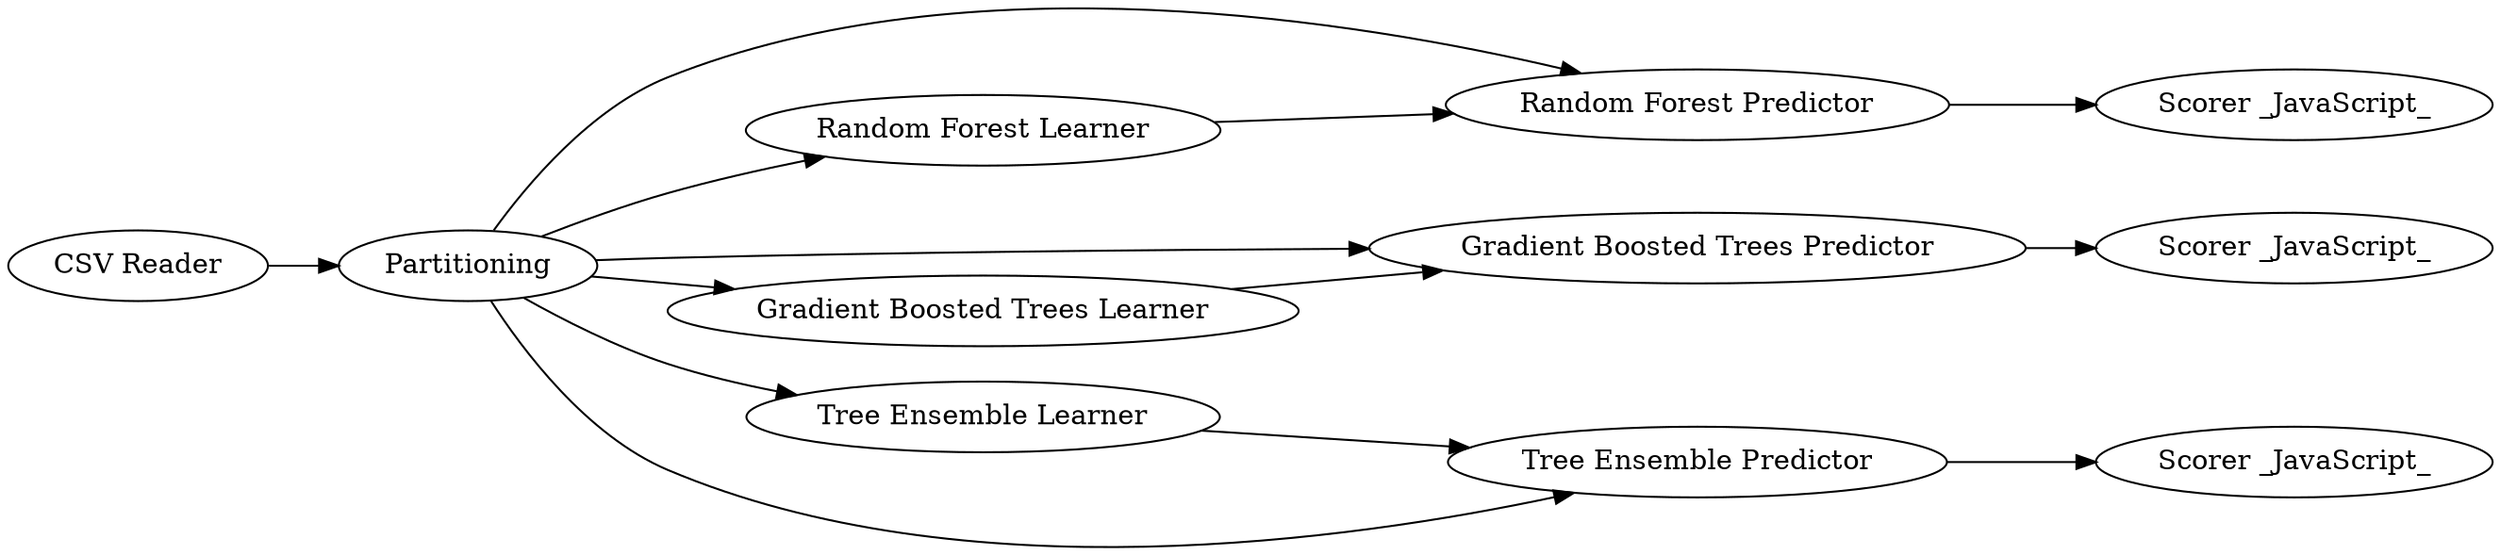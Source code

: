 digraph {
	2 -> 18
	2 -> 26
	2 -> 28
	18 -> 19
	2 -> 29
	31 -> 2
	29 -> 30
	17 -> 18
	25 -> 26
	26 -> 27
	2 -> 25
	2 -> 17
	28 -> 29
	27 [label="Scorer _JavaScript_"]
	29 [label="Tree Ensemble Predictor"]
	28 [label="Tree Ensemble Learner"]
	31 [label="CSV Reader"]
	18 [label="Random Forest Predictor"]
	26 [label="Gradient Boosted Trees Predictor"]
	25 [label="Gradient Boosted Trees Learner"]
	17 [label="Random Forest Learner"]
	30 [label="Scorer _JavaScript_"]
	2 [label=Partitioning]
	19 [label="Scorer _JavaScript_"]
	rankdir=LR
}
